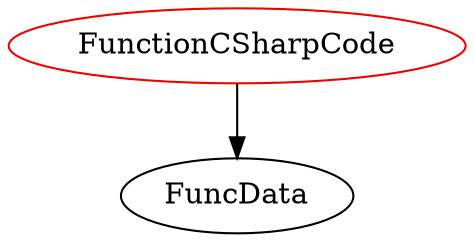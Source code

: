 digraph functioncsharpcode{
FunctionCSharpCode -> FuncData;
FunctionCSharpCode	[shape=oval, color=red2, label="FunctionCSharpCode"];
}
